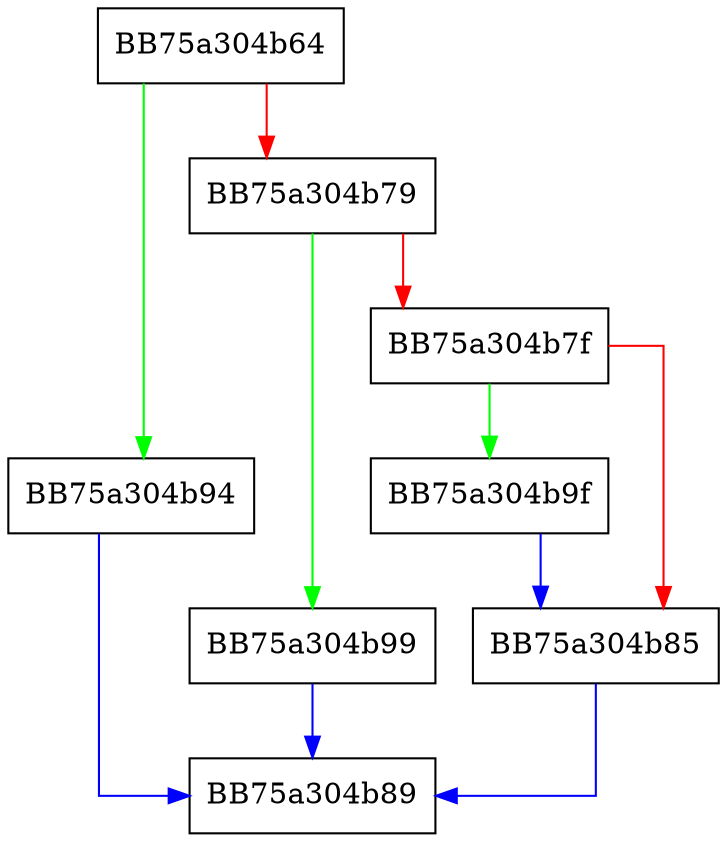 digraph netvm_read_byRS {
  node [shape="box"];
  graph [splines=ortho];
  BB75a304b64 -> BB75a304b94 [color="green"];
  BB75a304b64 -> BB75a304b79 [color="red"];
  BB75a304b79 -> BB75a304b99 [color="green"];
  BB75a304b79 -> BB75a304b7f [color="red"];
  BB75a304b7f -> BB75a304b9f [color="green"];
  BB75a304b7f -> BB75a304b85 [color="red"];
  BB75a304b85 -> BB75a304b89 [color="blue"];
  BB75a304b94 -> BB75a304b89 [color="blue"];
  BB75a304b99 -> BB75a304b89 [color="blue"];
  BB75a304b9f -> BB75a304b85 [color="blue"];
}